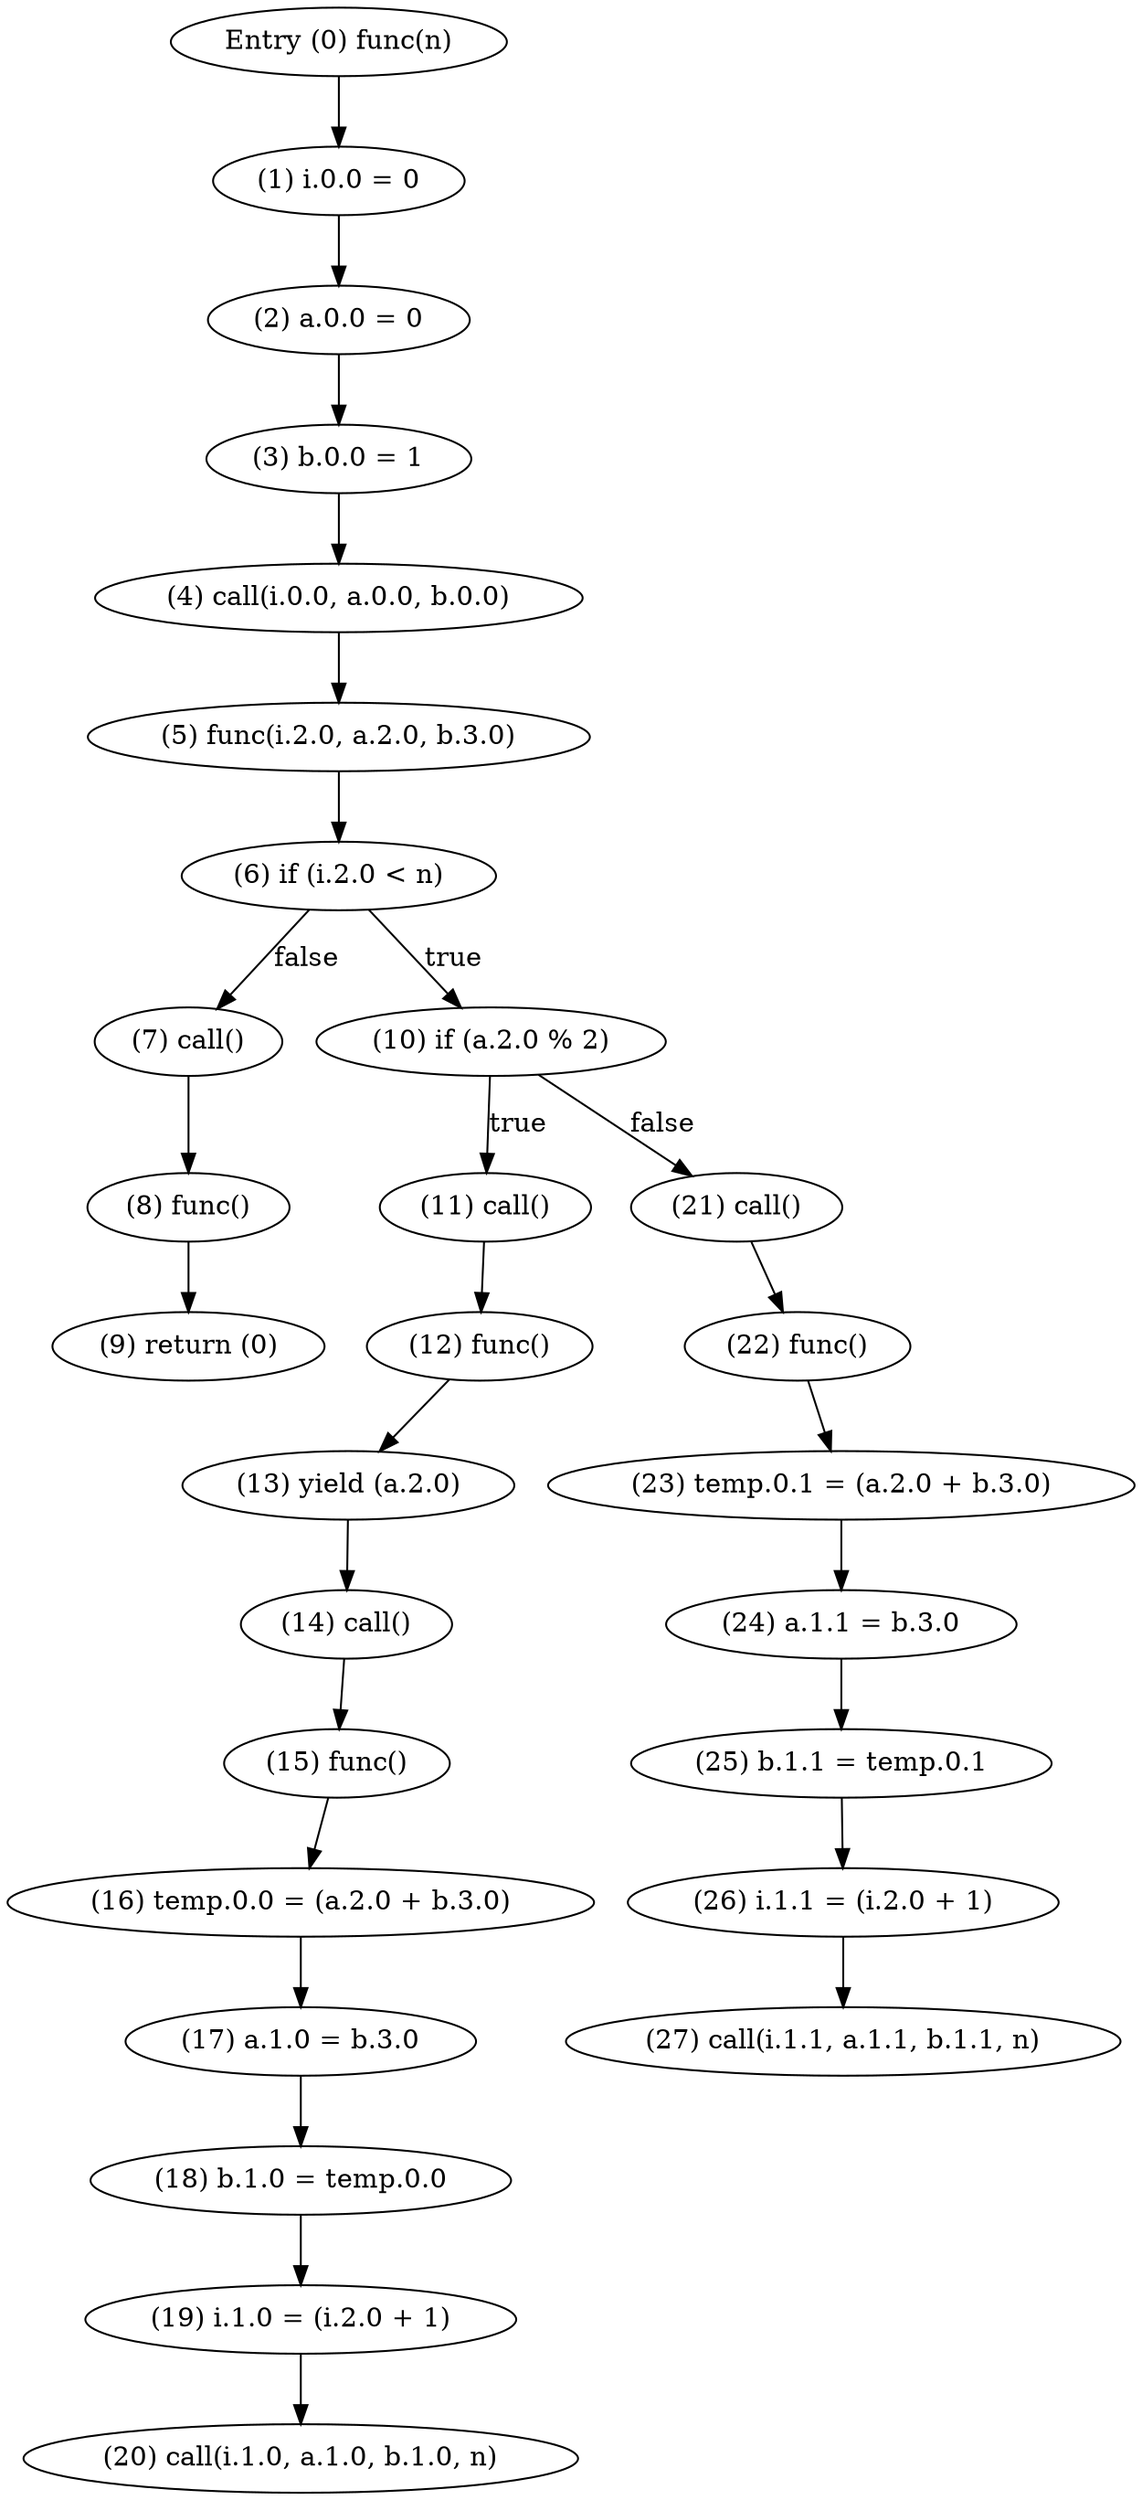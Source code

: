 digraph {
    0 [ label = "Entry (0) func(n)" ]
    1 [ label = "(1) i.0.0 = 0" ]
    2 [ label = "(2) a.0.0 = 0" ]
    3 [ label = "(3) b.0.0 = 1" ]
    4 [ label = "(4) call(i.0.0, a.0.0, b.0.0)" ]
    5 [ label = "(5) func(i.2.0, a.2.0, b.3.0)" ]
    6 [ label = "(6) if (i.2.0 < n)" ]
    7 [ label = "(7) call()" ]
    8 [ label = "(8) func()" ]
    9 [ label = "(9) return (0)" ]
    10 [ label = "(10) if (a.2.0 % 2)" ]
    11 [ label = "(11) call()" ]
    12 [ label = "(12) func()" ]
    13 [ label = "(13) yield (a.2.0)" ]
    14 [ label = "(14) call()" ]
    15 [ label = "(15) func()" ]
    16 [ label = "(16) temp.0.0 = (a.2.0 + b.3.0)" ]
    17 [ label = "(17) a.1.0 = b.3.0" ]
    18 [ label = "(18) b.1.0 = temp.0.0" ]
    19 [ label = "(19) i.1.0 = (i.2.0 + 1)" ]
    20 [ label = "(20) call(i.1.0, a.1.0, b.1.0, n)" ]
    21 [ label = "(21) call()" ]
    22 [ label = "(22) func()" ]
    23 [ label = "(23) temp.0.1 = (a.2.0 + b.3.0)" ]
    24 [ label = "(24) a.1.1 = b.3.0" ]
    25 [ label = "(25) b.1.1 = temp.0.1" ]
    26 [ label = "(26) i.1.1 = (i.2.0 + 1)" ]
    27 [ label = "(27) call(i.1.1, a.1.1, b.1.1, n)" ]
    0 -> 1 [ label = "" ]
    1 -> 2 [ label = "" ]
    2 -> 3 [ label = "" ]
    3 -> 4 [ label = "" ]
    4 -> 5 [ label = "" ]
    5 -> 6 [ label = "" ]
    6 -> 10 [ label = "true" ]
    6 -> 7 [ label = "false" ]
    7 -> 8 [ label = "" ]
    8 -> 9 [ label = "" ]
    10 -> 21 [ label = "false" ]
    10 -> 11 [ label = "true" ]
    11 -> 12 [ label = "" ]
    12 -> 13 [ label = "" ]
    13 -> 14 [ label = "" ]
    14 -> 15 [ label = "" ]
    15 -> 16 [ label = "" ]
    16 -> 17 [ label = "" ]
    17 -> 18 [ label = "" ]
    18 -> 19 [ label = "" ]
    19 -> 20 [ label = "" ]
    21 -> 22 [ label = "" ]
    22 -> 23 [ label = "" ]
    23 -> 24 [ label = "" ]
    24 -> 25 [ label = "" ]
    25 -> 26 [ label = "" ]
    26 -> 27 [ label = "" ]
}
